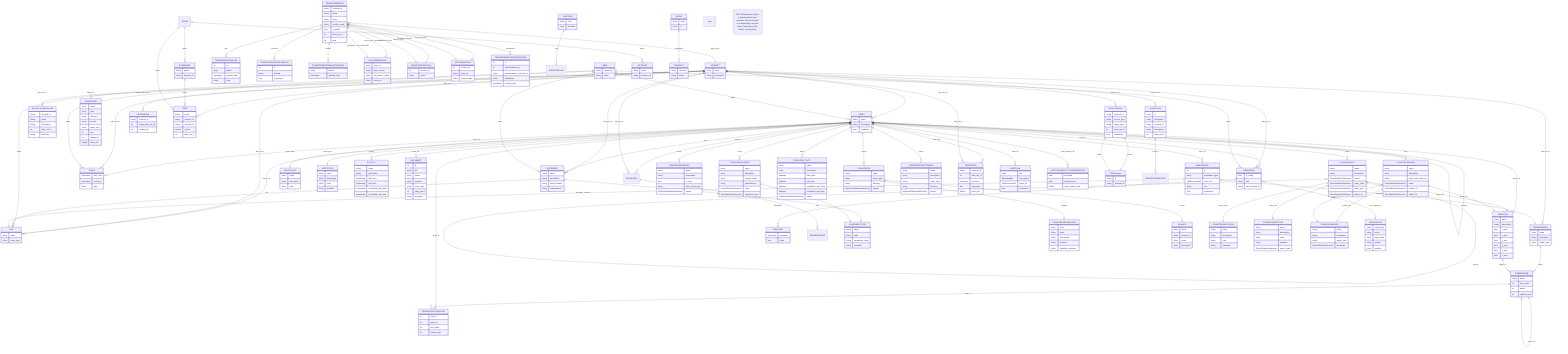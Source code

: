 erDiagram
  ASSET ||--o{ TIMESERIES : asset_id
  ASSET ||--o{ EVENT : asset_ids
  ASSET ||--o{ FILE : asset_ids
  ASSET ||--o{ SEQUENCE : asset_id
  ASSET ||--o{ ASSET : parent_id
  ASSET ||--o{ EQUIPMENT : asset
  ASSET ||--|| OBJECT3D : object_3d
  ASSET ||--|| ASSETCLASS : asset_class
  ASSET ||--|| ASSETTYPE : asset_type
  ASSET ||--o{ THREEDASSETMAPPING : asset_id
  ASSET ||--o{ ACTIVITY : assets
  ASSET ||--o{ DOCUMENT : asset_ids
  ASSET ||--o{ ANNOTATION : asset_ref
  ASSET ||--o{ COGNITEFILE : assets
  ASSET ||--o{ COGNITEEQUIPMENT : asset
  ASSET ||--o{ COGNITETIMESERIES : assets
  ASSET ||--o{ COGNITEASSET : parent
  ASSET ||--o{ COGNITEACTIVITY : assets
  ASSET ||--o{ COGNITECADNODE : asset
  ASSET ||--o{ COGNITEEXTRACTORFILE : assets
  ASSET ||--o{ GEOSPATIAL : asset_ids
  ASSET ||--o{ ASSETLINK : asset_ref
  ASSET ||--o{ ASSETTAGDETECTIONPARAMETERS : asset_subtree_ids
  DATASET ||--o{ ASSET : data_set_id
  DATASET ||--o{ TIMESERIES : data_set_id
  DATASET ||--o{ EVENT : data_set_id
  DATASET ||--o{ FILE : data_set_id
  DATASET ||--o{ SEQUENCE : data_set_id
  DATASET ||--o{ EQUIPMENT : data_set_id
  DATASET ||--o{ THREEDMODEL : data_set_id
  DATASET ||--o{ EXTRACTIONPIPELINE : data_set_id
  DATASET ||--o{ RELATIONSHIP : data_set_id
  DATASET ||--o{ SOURCEFILE : dataset_id
  DATASET ||--o{ GEOSPATIAL : data_set_id
  DATASET ||--o{ WORKFLOW : data_set_id
  DATASET ||--o{ DESTINATION : target_data_set_id
  DATASET ||--o{ VIEW : data_set_id
  LABEL ||--o{ ASSET : labels
  LABEL ||--o{ EVENT : labels
  LABEL ||--o{ FILE : labels
  LABEL ||--o{ TIMESERIES : labels
  LABEL ||--o{ EQUIPMENT : labels
  RELATIONSHIP ||--|| CDFResource : source
  RELATIONSHIP ||--|| CDFResource : target
  TIMESERIES ||--o{ DATAPOINT : datapoints
  SEQUENCE ||--o{ SEQUENCEROW : rows
  EQUIPMENT ||--|| EQUIPMENTTYPE : equipment_type
  EQUIPMENT ||--o{ FILE : files
  THREEDMODEL ||--o{ THREEDNODE : nodes
  THREEDNODE ||--o{ THREEDASSETMAPPING : node_id
  THREEDNODE ||--o{ THREEDNODE : parent_id
  OBJECT3D ||--o{ THREEDNODE : object_3d
  TRANSFORMATION ||--o{ TRANSFORMATIONJOB : jobs
  TRANSFORMATION ||--o| TRANSFORMATIONSCHEDULE : schedule
  TRANSFORMATION }o--|| DATASET : data_set_id
  TRANSFORMATION ||--o{ TRANSFORMATIONBLOCKEDINFO : blocked
  TRANSFORMATION ||--|| OIDCCREDENTIALS : source_oidc_credentials
  TRANSFORMATION ||--|| OIDCCREDENTIALS : destination_oidc_credentials
  TRANSFORMATION ||--|| NONCECREDENTIALS : source_nonce
  TRANSFORMATION ||--|| NONCECREDENTIALS : destination_nonce
  TRANSFORMATION ||--|| SESSIONDETAILS : source_session
  TRANSFORMATION ||--|| SESSIONDETAILS : destination_session
  TRANSFORMATION ||--o{ TRANSFORMATIONNOTIFICATION : notifications
  FUNCTION ||--o{ FUNCTIONCALL : calls
  WORKFLOW ||--o{ WORKFLOWVERSION : versions
  DATAMODEL ||--o{ VIEW : views
  SPACE ||--o{ DATAMODEL : space
  SPACE ||--o{ VIEW : space
  SPACE ||--o{ INSTANCE : space
  GROUP ||--o{ CAPABILITY : capabilities
  ANNOTATION ||--|| FILE : annotated_resource
  ANNOTATION ||--|| THREEDMODEL : annotated_resource
  COGNITEFILE ||--|| COGNITEFILECATEGORY : category
  COGNITEFILE ||--|| SOURCE : source
  COGNITEEQUIPMENT ||--|| EQUIPMENTTYPE : equipment_type
  COGNITEASSET ||--|| COGNITEASSETCLASS : asset_class
  COGNITEASSET ||--|| COGNITEASSETTYPE : asset_type
  COGNITEASSET ||--|| OBJECT3D : object_3d
  COGNITEASSET ||--o{ COGNITEASSET : parent
  COGNITECADNODE ||--|| COGNITE3DMODEL : model_3d
  COGNITECADNODE ||--|| OBJECT3D : object_3d
  COGNITE3DMODEL ||--o{ COGNITECADNODE : nodes
  TIMESERIES }o--|| COGNITEUNIT : unit_external_id

  CDFResource {
    string id
    string external_id
  }

  note "The CDFResource entity is a placeholder for any resource that can be part of a relationship, such as Asset, TimeSeries, File, Event, or Sequence."

  ASSET {
    string name
    string description
    map metadata
  }
  EVENT {
    timestamp start_time
    timestamp end_time
    string type
  }
  FILE {
    string name
    string mime_type
  }
  TIMESERIES {
    bool is_string
    string unit
    string unit_external_id
  }
  DATAPOINT {
    timestamp timestamp
    float value
  }
  DATASET {
    string name
    string description
  }
  LABEL {
    string external_id
    string name
  }
  RELATIONSHIP {
    string external_id
    string source_type
    string target_type
    int data_set_id
    float confidence
  }
  EQUIPMENT {
    string name
    string description
    string serial_number
    string manufacturer
  }
  EQUIPMENTTYPE {
    string name
    string code
    string equipment_class
    string standard
  }
  OBJECT3D {
    string name
    string description
    float x_min
    float x_max
    float y_min
    float y_max
    float z_min
    float z_max
  }
  THREEDMODEL {
    string name
    string description
    string model_type
  }
  THREEDNODE {
    string name
    int tree_index
    int depth
    int subtree_size
  }
  THREEDASSETMAPPING {
    int node_id
    int asset_id
    int tree_index
    int subtree_size
  }
  ASSETCLASS {
    string name
    string description
    string code
  }
  ASSETTYPE {
    string name
    string description
    string code
    string standard
  }
  ACTIVITY {
    string name
    string description
    timestamp start_time
    timestamp end_time
    timestamp scheduled_start_time
    timestamp scheduled_end_time
  }
  DOCUMENT {
    int id
    string title
    string author
    string producer
    string mime_type
    int page_count
    string language
  }
  TRANSFORMATION {
    string external_id
    string name
    string query
    string conflict_mode
    bool is_public
    int data_set_id
    list tags
  }
  TRANSFORMATIONJOB {
    int id
    string status
    timestamp created_time
    string error
  }
  TRANSFORMATIONSCHEDULE {
    int id
    string interval
    bool is_paused
  }
  TRANSFORMATIONBLOCKEDINFO {
    string reason
    timestamp blocked_time
  }
  OIDCCREDENTIALS {
    string client_id
    string client_secret
    string cdf_project_name
    string token_uri
  }
  NONCECREDENTIALS {
    int session_id
    string nonce
  }
  SESSIONDETAILS {
    int session_id
    string client_id
    string project_name
  }
  FUNCTION {
    string code
    string schedule
  }
  WORKFLOW {
    string id
    string description
  }
  DATAMODEL {
    string space
    string external_id
  }
  VIEW {
    string space
    string external_id
  }
  INSTANCE {
    string space
    string instance_id
  }
  GROUP {
    string name
    string id
  }
  CAPABILITY {
    string resource
    string action
  } 
  COGNITEUNIT {
    string external_id
    string name
    string long_name
    string symbol
    string quantity
  }
  TRANSFORMATIONNOTIFICATION {
    int id
    int transformation_id
    string transformation_external_id
    string destination
    timestamp created_time
  } 
  ANNOTATION {
    int id
    string annotation_type
    CdfResourceRef asset_ref
    string text
    float confidence
  } 
  COGNITEFILE {
    string name
    string mime_type
    string directory
    list[DirectRelationReference] assets
  }
  COGNITEFILECATEGORY {
    string code
    string name
    string description
    string standard
    string standard_reference
  }
  SOURCE {
    string space
    string external_id
    string name
    string description
  }
  COGNITEEQUIPMENT {
    string name
    string description
    string serial_number
    string manufacturer
    DirectRelationReference asset
    DirectRelationReference equipment_type
  }
  COGNITETIMESERIES {
    string name
    string description
    bool is_step
    string time_series_type
    list[DirectRelationReference] assets
  }
  COGNITEASSET {
    string name
    string description
    DirectRelationReference parent
    DirectRelationReference asset_class
    DirectRelationReference asset_type
    DirectRelationReference object_3d
  }
  COGNITEASSETCLASS {
    string name
    string description
    string code
    string standard
  }
  COGNITEASSETTYPE {
    string name
    string description
    string code
    string standard
    DirectRelationReference asset_class
  }
  COGNITEACTIVITY {
    string name
    string description
    datetime start_time
    datetime end_time
    datetime scheduled_start_time
    datetime scheduled_end_time
    list[DirectRelationReference] assets
  }
  COGNITECADNODE {
    string name
    string description
    string cad_node_reference
    DirectRelationReference asset
    DirectRelationReference model_3d
    DirectRelationReference object_3d
  }
  COGNITE3DMODEL {
    string name
    string description
    string model_type
    DirectRelationReference thumbnail
  }
  COGNITEEXTRACTORFILE {
    string name
    string description
    string mime_type
    string directory
    list[DirectRelationReference] assets
  }
  GEOSPATIAL {
    string external_id
    int data_set_id
    Geometry geometry
    dict properties
    list[int] asset_ids
  }
  EXTRACTIONPIPELINE {
    string external_id
    string name
    string description
    int data_set_id
    string schedule
  }
  SOURCEFILE {
    string name
    string hash
    string directory
    string source
    string mime_type
    int size
    int dataset_id
    list[int] asset_ids
  } 
  ASSETLINK {
    string text
    BoundingBox text_region
    CdfResourceRef asset_ref
    float confidence
  } 
  ASSETTAGDETECTIONPARAMETERS {
    float threshold
    bool partial_match
    list[int] asset_subtree_ids
  } 
  WORKFLOW {
    string external_id
    string description
    int data_set_id
  } 
  DESTINATION {
    string external_id
    int target_data_set_id
    int session_id
  } 
  VIEW {
    string external_id
    Source source
    int data_set_id
  }